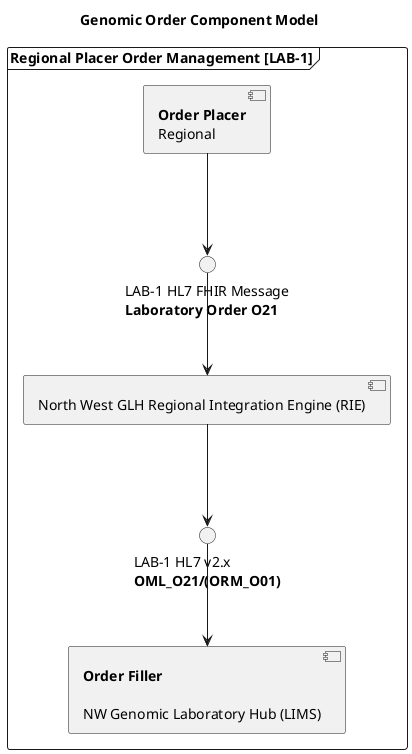@startuml

title "Genomic Order Component Model"

frame "Regional Placer Order Management [LAB-1]" as LAB1 {
  component "**Order Filler**\n\nNW Genomic Laboratory Hub (LIMS)" as LIMS
  component "**Order Placer**\nRegional" as EPR
  component "North West GLH Regional Integration Engine (RIE)" as TIE

 interface "LAB-1 HL7 FHIR Message\n**Laboratory Order O21**" as HL7_ORM1

 interface "LAB-1 HL7 v2.x\n**OML_O21/(ORM_O01)**" as HL7_ORM2



  EPR -d-> HL7_ORM1
  HL7_ORM1 -d-> TIE
  TIE -d-> HL7_ORM2
}



HL7_ORM2 -d-> LIMS



@enduml
